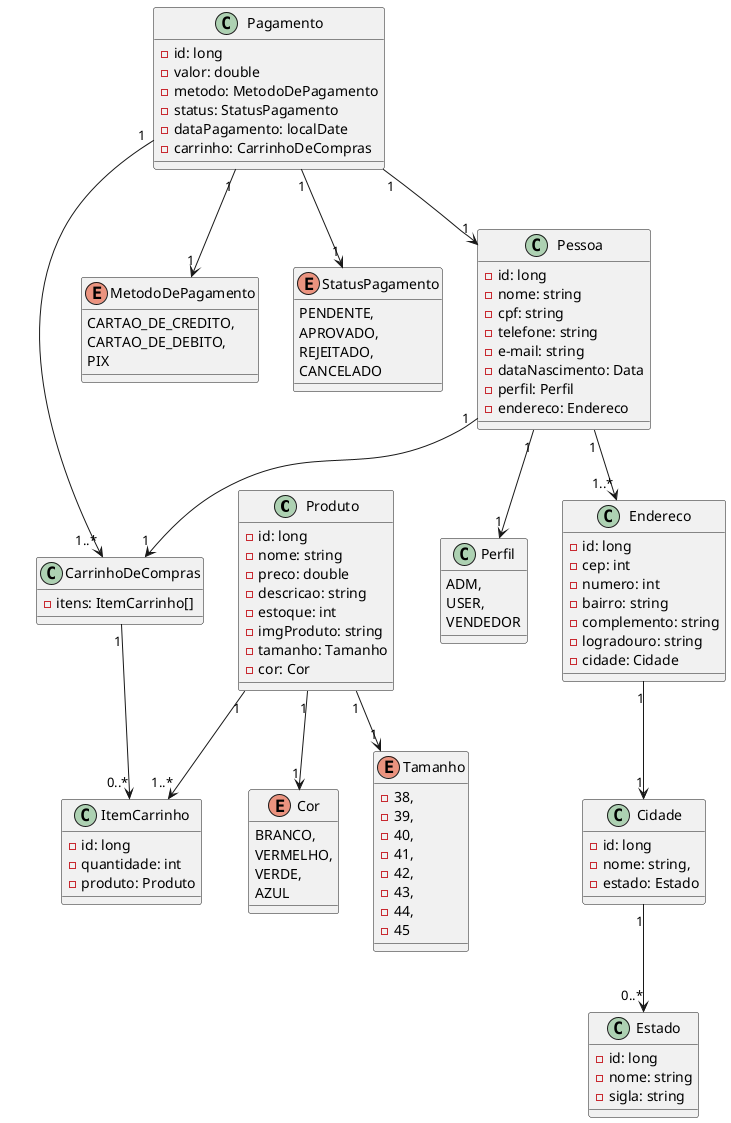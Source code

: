 @startuml

class Produto { 
    - id: long
    - nome: string
    - preco: double
    - descricao: string
    - estoque: int
    - imgProduto: string
    - tamanho: Tamanho
    - cor: Cor
}

class ItemCarrinho{
    - id: long
    - quantidade: int
    - produto: Produto
}

class CarrinhoDeCompras {
    - itens: ItemCarrinho[]
}

enum Cor{
    BRANCO,
    VERMELHO,
    VERDE,
    AZUL
}

enum Tamanho {
    - 38,
    - 39,
    - 40,
    - 41,
    - 42,
    - 43,
    - 44,
    - 45
}

class Pagamento {
    - id: long
    - valor: double
    - metodo: MetodoDePagamento
    - status: StatusPagamento
    - dataPagamento: localDate
    - carrinho: CarrinhoDeCompras
}

enum MetodoDePagamento {
    CARTAO_DE_CREDITO,
    CARTAO_DE_DEBITO,
    PIX
}

enum StatusPagamento {
    PENDENTE,
    APROVADO,
    REJEITADO,
    CANCELADO
}

class Perfil {
    ADM,
    USER,
    VENDEDOR
}

class Pessoa {
    - id: long
    - nome: string
    - cpf: string
    - telefone: string
    - e-mail: string
    - dataNascimento: Data
    - perfil: Perfil
    - endereco: Endereco
}

class Endereco {
    - id: long
    - cep: int
    - numero: int
    - bairro: string
    - complemento: string
    - logradouro: string
    - cidade: Cidade
}

class Cidade {
    - id: long
    - nome: string,
    - estado: Estado
}

class Estado {
    - id: long
    - nome: string
    - sigla: string
}


Produto "1" --> "1..*" ItemCarrinho

Produto "1" --> "1" Cor

Produto "1" --> "1" Tamanho

CarrinhoDeCompras "1" --> "0..*" ItemCarrinho

Pessoa "1" --> "1" Perfil

Pessoa "1" --> "1" CarrinhoDeCompras

Pessoa "1" --> "1..*" Endereco

Endereco "1" --> "1" Cidade

Cidade "1" --> "0..*" Estado

Pagamento "1" --> "1..*" CarrinhoDeCompras

Pagamento "1" --> "1" Pessoa

Pagamento "1" --> "1" MetodoDePagamento

Pagamento "1" --> "1" StatusPagamento

@enduml